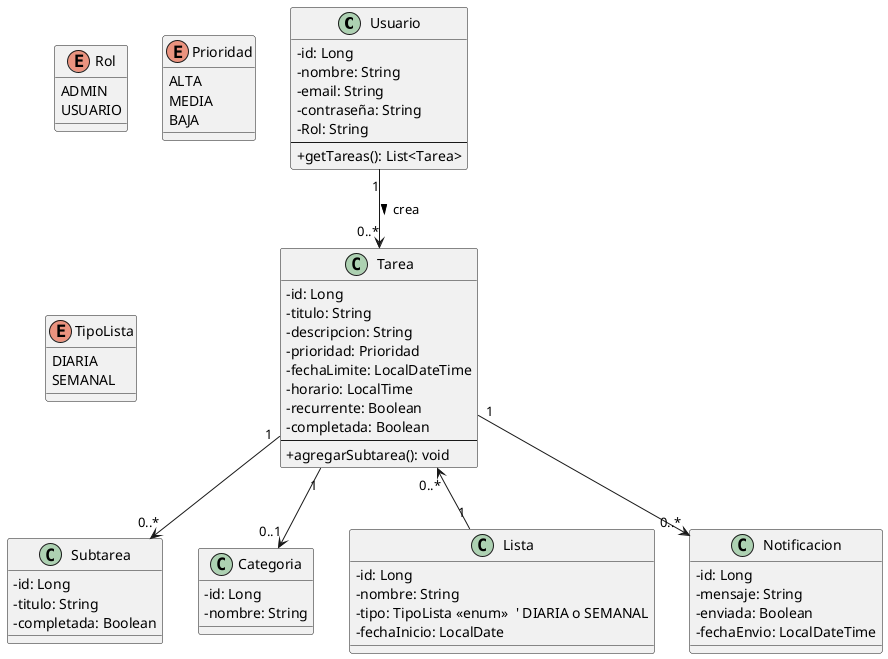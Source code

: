 @startuml
skinparam classAttributeIconSize 0

'===== ENTIDADES PRINCIPALES =====
class Usuario {
  - id: Long
  - nombre: String
  - email: String
  - contraseña: String
  - Rol: String
  --
  +getTareas(): List<Tarea>
}

enum Rol {
  ADMIN
  USUARIO
}

class Tarea {
  - id: Long
  - titulo: String
  - descripcion: String
  - prioridad: Prioridad
  - fechaLimite: LocalDateTime
  - horario: LocalTime
  - recurrente: Boolean
  - completada: Boolean
  --
  +agregarSubtarea(): void
}

class Subtarea {
  - id: Long
  - titulo: String
  - completada: Boolean
}

class Categoria {
  - id: Long
  - nombre: String
}

class Lista {
  - id: Long
  - nombre: String
  - tipo: TipoLista <<enum>>  ' DIARIA o SEMANAL
  - fechaInicio: LocalDate
}

class Notificacion {
  - id: Long
  - mensaje: String
  - enviada: Boolean
  - fechaEnvio: LocalDateTime
}

enum Prioridad {
  ALTA
  MEDIA
  BAJA
}

enum TipoLista {
  DIARIA
  SEMANAL
}

'===== RELACIONES =====

Usuario "1" --> "0..*" Tarea : crea >
Tarea "1" --> "0..*" Subtarea
Tarea "1" --> "0..1" Categoria
Tarea "0..*" <-- "1" Lista
Tarea "1" --> "0..*" Notificacion

@enduml
